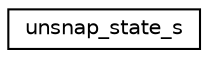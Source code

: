 digraph "Graphical Class Hierarchy"
{
  edge [fontname="Helvetica",fontsize="10",labelfontname="Helvetica",labelfontsize="10"];
  node [fontname="Helvetica",fontsize="10",shape=record];
  rankdir="LR";
  Node0 [label="unsnap_state_s",height=0.2,width=0.4,color="black", fillcolor="white", style="filled",URL="$structunsnap__state__s.html"];
}
